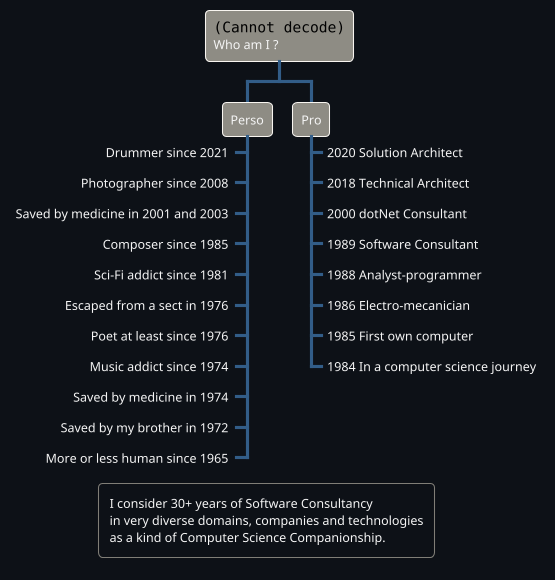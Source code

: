 @startwbs
!theme sandstone
<Style>
    Document {
        BackgroundColor #0D1117
        FontColor WhiteSmoke
    }
  node {
    margin 1
    padding 8
    FontColor WhiteSmoke
  }
</Style>
* <img:.\Scal.png{scale=0.5}>\nWho am I ?
 - Perso
  -_ Drummer since 2021
  -_ Photographer since 2008
  -_ Saved by medicine in 2001 and 2003
  -_ Composer since 1985
  -_ Sci-Fi addict since 1981
  -_ Escaped from a sect in 1976
  -_ Poet at least since 1976
  -_ Music addict since 1974
  -_ Saved by medicine in 1974
  -_ Saved by my brother in 1972
  -_ More or less human since 1965
 + Pro
  +_ 2020 Solution Architect
  +_ 2018 Technical Architect
  +_ 2000 dotNet Consultant
  +_ 1989 Software Consultant
  +_ 1988 Analyst-programmer
  +_ 1986 Electro-mecanician
  +_ 1985 First own computer
  +_ 1984 In a computer science journey

Legend
I consider 30+ years of Software Consultancy
in very diverse domains, companies and technologies
as a kind of Computer Science Companionship.
End Legend
@endwbs
